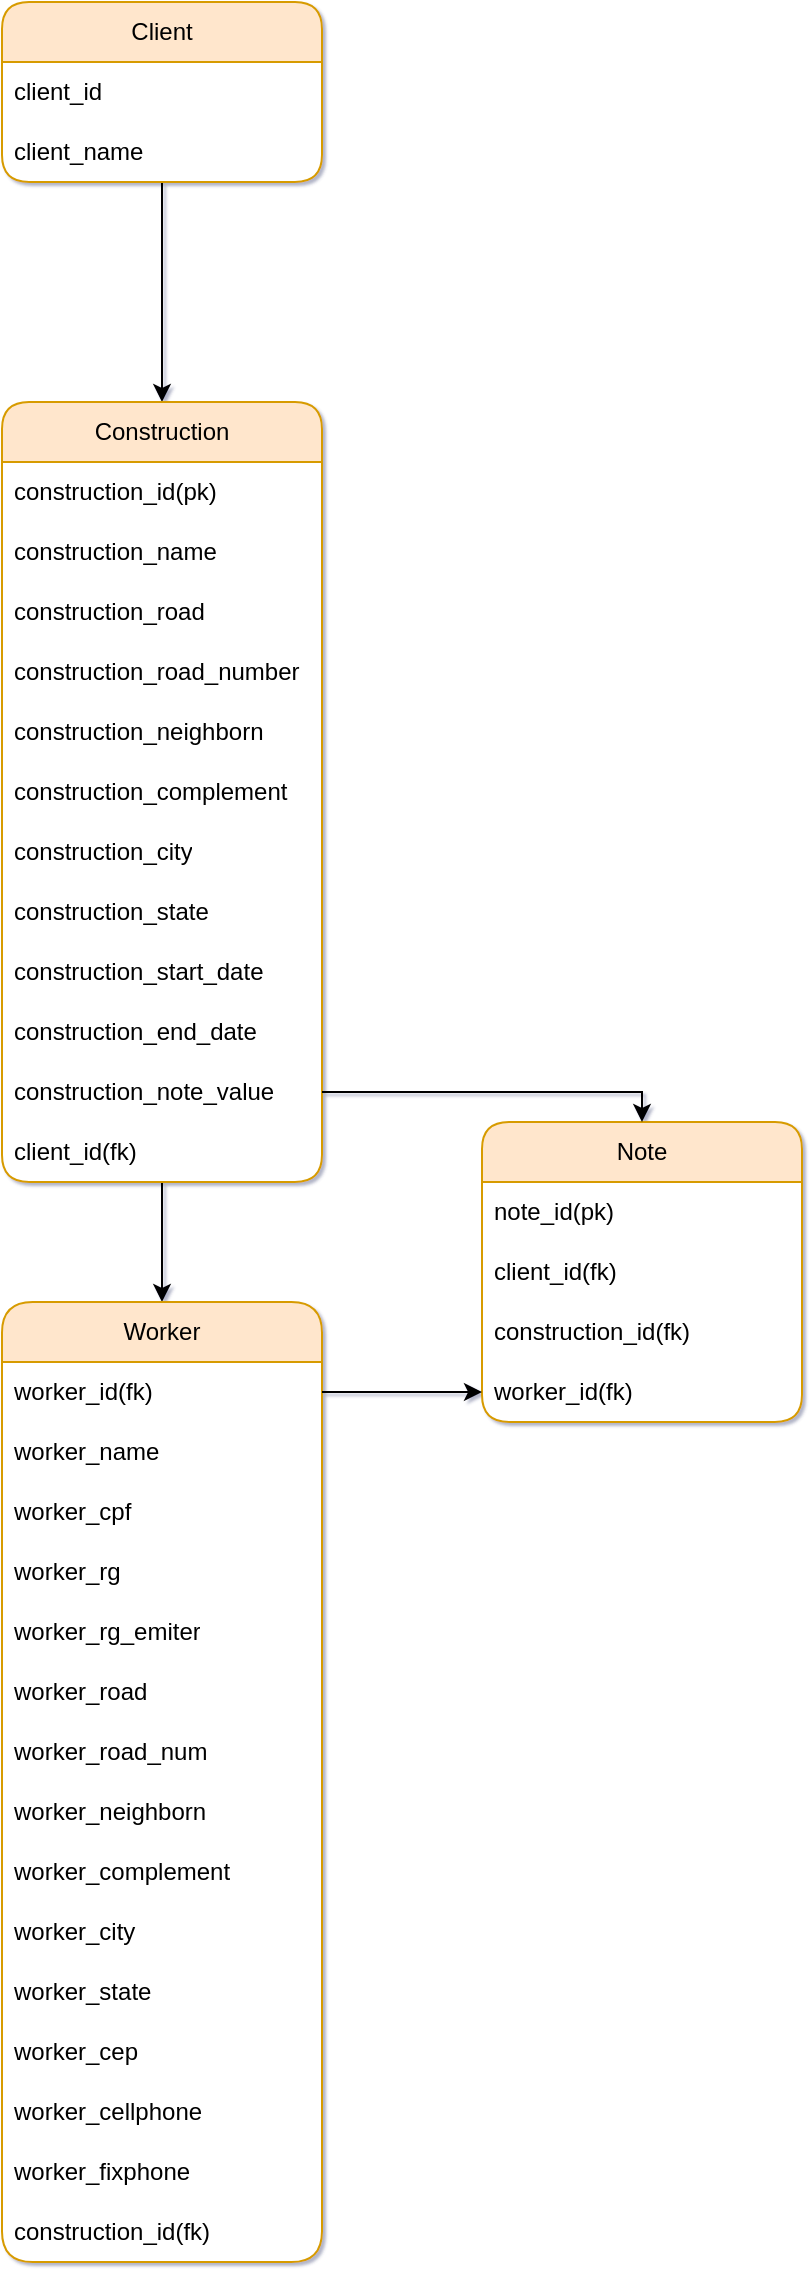 <mxfile version="26.0.10">
  <diagram name="Page-1" id="b520641d-4fe3-3701-9064-5fc419738815">
    <mxGraphModel dx="1235" dy="655" grid="1" gridSize="10" guides="1" tooltips="1" connect="1" arrows="1" fold="1" page="1" pageScale="1" pageWidth="1100" pageHeight="850" background="none" math="0" shadow="1">
      <root>
        <mxCell id="0" />
        <mxCell id="1" parent="0" />
        <mxCell id="xZxCHQy-ZdceC1vKqE7l-9" value="" style="edgeStyle=orthogonalEdgeStyle;rounded=0;orthogonalLoop=1;jettySize=auto;html=1;entryX=0.5;entryY=0;entryDx=0;entryDy=0;" edge="1" parent="1" source="xZxCHQy-ZdceC1vKqE7l-1" target="xZxCHQy-ZdceC1vKqE7l-5">
          <mxGeometry relative="1" as="geometry">
            <Array as="points">
              <mxPoint x="160" y="250" />
              <mxPoint x="160" y="250" />
            </Array>
          </mxGeometry>
        </mxCell>
        <mxCell id="xZxCHQy-ZdceC1vKqE7l-1" value="Client" style="swimlane;fontStyle=0;childLayout=stackLayout;horizontal=1;startSize=30;horizontalStack=0;resizeParent=1;resizeParentMax=0;resizeLast=0;collapsible=1;marginBottom=0;whiteSpace=wrap;html=1;fillColor=#ffe6cc;strokeColor=#d79b00;gradientColor=none;swimlaneFillColor=default;rounded=1;" vertex="1" parent="1">
          <mxGeometry x="80" y="80" width="160" height="90" as="geometry" />
        </mxCell>
        <mxCell id="xZxCHQy-ZdceC1vKqE7l-2" value="client_id" style="text;strokeColor=none;fillColor=none;align=left;verticalAlign=middle;spacingLeft=4;spacingRight=4;overflow=hidden;points=[[0,0.5],[1,0.5]];portConstraint=eastwest;rotatable=0;whiteSpace=wrap;html=1;" vertex="1" parent="xZxCHQy-ZdceC1vKqE7l-1">
          <mxGeometry y="30" width="160" height="30" as="geometry" />
        </mxCell>
        <mxCell id="xZxCHQy-ZdceC1vKqE7l-3" value="client_name" style="text;strokeColor=none;fillColor=none;align=left;verticalAlign=middle;spacingLeft=4;spacingRight=4;overflow=hidden;points=[[0,0.5],[1,0.5]];portConstraint=eastwest;rotatable=0;whiteSpace=wrap;html=1;" vertex="1" parent="xZxCHQy-ZdceC1vKqE7l-1">
          <mxGeometry y="60" width="160" height="30" as="geometry" />
        </mxCell>
        <mxCell id="xZxCHQy-ZdceC1vKqE7l-32" value="" style="edgeStyle=orthogonalEdgeStyle;rounded=0;orthogonalLoop=1;jettySize=auto;html=1;" edge="1" parent="1" source="xZxCHQy-ZdceC1vKqE7l-5" target="xZxCHQy-ZdceC1vKqE7l-22">
          <mxGeometry relative="1" as="geometry" />
        </mxCell>
        <mxCell id="xZxCHQy-ZdceC1vKqE7l-5" value="Construction" style="swimlane;fontStyle=0;childLayout=stackLayout;horizontal=1;startSize=30;horizontalStack=0;resizeParent=1;resizeParentMax=0;resizeLast=0;collapsible=1;marginBottom=0;whiteSpace=wrap;html=1;fillColor=#ffe6cc;strokeColor=#d79b00;gradientColor=none;swimlaneFillColor=default;rounded=1;labelBackgroundColor=none;labelBorderColor=none;textShadow=0;" vertex="1" parent="1">
          <mxGeometry x="80" y="280" width="160" height="390" as="geometry">
            <mxRectangle x="160" y="300" width="60" height="30" as="alternateBounds" />
          </mxGeometry>
        </mxCell>
        <mxCell id="xZxCHQy-ZdceC1vKqE7l-6" value="construction_id(pk)" style="text;strokeColor=none;fillColor=none;align=left;verticalAlign=middle;spacingLeft=4;spacingRight=4;overflow=hidden;points=[[0,0.5],[1,0.5]];portConstraint=eastwest;rotatable=0;whiteSpace=wrap;html=1;" vertex="1" parent="xZxCHQy-ZdceC1vKqE7l-5">
          <mxGeometry y="30" width="160" height="30" as="geometry" />
        </mxCell>
        <mxCell id="xZxCHQy-ZdceC1vKqE7l-7" value="construction_name" style="text;strokeColor=none;fillColor=none;align=left;verticalAlign=middle;spacingLeft=4;spacingRight=4;overflow=hidden;points=[[0,0.5],[1,0.5]];portConstraint=eastwest;rotatable=0;whiteSpace=wrap;html=1;labelBackgroundColor=none;labelBorderColor=none;" vertex="1" parent="xZxCHQy-ZdceC1vKqE7l-5">
          <mxGeometry y="60" width="160" height="30" as="geometry" />
        </mxCell>
        <mxCell id="xZxCHQy-ZdceC1vKqE7l-8" value="construction_road" style="text;strokeColor=none;fillColor=none;align=left;verticalAlign=middle;spacingLeft=4;spacingRight=4;overflow=hidden;points=[[0,0.5],[1,0.5]];portConstraint=eastwest;rotatable=0;whiteSpace=wrap;html=1;" vertex="1" parent="xZxCHQy-ZdceC1vKqE7l-5">
          <mxGeometry y="90" width="160" height="30" as="geometry" />
        </mxCell>
        <mxCell id="xZxCHQy-ZdceC1vKqE7l-13" value="construction_road_&lt;span style=&quot;background-color: transparent; color: light-dark(rgb(0, 0, 0), rgb(255, 255, 255));&quot;&gt;number&lt;/span&gt;" style="text;strokeColor=none;fillColor=none;align=left;verticalAlign=middle;spacingLeft=4;spacingRight=4;overflow=hidden;points=[[0,0.5],[1,0.5]];portConstraint=eastwest;rotatable=0;whiteSpace=wrap;html=1;" vertex="1" parent="xZxCHQy-ZdceC1vKqE7l-5">
          <mxGeometry y="120" width="160" height="30" as="geometry" />
        </mxCell>
        <mxCell id="xZxCHQy-ZdceC1vKqE7l-12" value="construction_neighborn" style="text;strokeColor=none;fillColor=none;align=left;verticalAlign=middle;spacingLeft=4;spacingRight=4;overflow=hidden;points=[[0,0.5],[1,0.5]];portConstraint=eastwest;rotatable=0;whiteSpace=wrap;html=1;" vertex="1" parent="xZxCHQy-ZdceC1vKqE7l-5">
          <mxGeometry y="150" width="160" height="30" as="geometry" />
        </mxCell>
        <mxCell id="xZxCHQy-ZdceC1vKqE7l-11" value="construction_complement" style="text;strokeColor=none;fillColor=none;align=left;verticalAlign=middle;spacingLeft=4;spacingRight=4;overflow=hidden;points=[[0,0.5],[1,0.5]];portConstraint=eastwest;rotatable=0;whiteSpace=wrap;html=1;" vertex="1" parent="xZxCHQy-ZdceC1vKqE7l-5">
          <mxGeometry y="180" width="160" height="30" as="geometry" />
        </mxCell>
        <mxCell id="xZxCHQy-ZdceC1vKqE7l-16" value="construction_city" style="text;strokeColor=none;fillColor=none;align=left;verticalAlign=middle;spacingLeft=4;spacingRight=4;overflow=hidden;points=[[0,0.5],[1,0.5]];portConstraint=eastwest;rotatable=0;whiteSpace=wrap;html=1;" vertex="1" parent="xZxCHQy-ZdceC1vKqE7l-5">
          <mxGeometry y="210" width="160" height="30" as="geometry" />
        </mxCell>
        <mxCell id="xZxCHQy-ZdceC1vKqE7l-15" value="construction_state" style="text;strokeColor=none;fillColor=none;align=left;verticalAlign=middle;spacingLeft=4;spacingRight=4;overflow=hidden;points=[[0,0.5],[1,0.5]];portConstraint=eastwest;rotatable=0;whiteSpace=wrap;html=1;" vertex="1" parent="xZxCHQy-ZdceC1vKqE7l-5">
          <mxGeometry y="240" width="160" height="30" as="geometry" />
        </mxCell>
        <mxCell id="xZxCHQy-ZdceC1vKqE7l-39" value="construction_start_date" style="text;strokeColor=none;fillColor=none;align=left;verticalAlign=middle;spacingLeft=4;spacingRight=4;overflow=hidden;points=[[0,0.5],[1,0.5]];portConstraint=eastwest;rotatable=0;whiteSpace=wrap;html=1;" vertex="1" parent="xZxCHQy-ZdceC1vKqE7l-5">
          <mxGeometry y="270" width="160" height="30" as="geometry" />
        </mxCell>
        <mxCell id="xZxCHQy-ZdceC1vKqE7l-40" value="construction_end_date" style="text;strokeColor=none;fillColor=none;align=left;verticalAlign=middle;spacingLeft=4;spacingRight=4;overflow=hidden;points=[[0,0.5],[1,0.5]];portConstraint=eastwest;rotatable=0;whiteSpace=wrap;html=1;" vertex="1" parent="xZxCHQy-ZdceC1vKqE7l-5">
          <mxGeometry y="300" width="160" height="30" as="geometry" />
        </mxCell>
        <mxCell id="xZxCHQy-ZdceC1vKqE7l-41" value="construction_note_value" style="text;strokeColor=none;fillColor=none;align=left;verticalAlign=middle;spacingLeft=4;spacingRight=4;overflow=hidden;points=[[0,0.5],[1,0.5]];portConstraint=eastwest;rotatable=0;whiteSpace=wrap;html=1;" vertex="1" parent="xZxCHQy-ZdceC1vKqE7l-5">
          <mxGeometry y="330" width="160" height="30" as="geometry" />
        </mxCell>
        <mxCell id="xZxCHQy-ZdceC1vKqE7l-14" value="client_id(fk)" style="text;strokeColor=none;fillColor=none;align=left;verticalAlign=middle;spacingLeft=4;spacingRight=4;overflow=hidden;points=[[0,0.5],[1,0.5]];portConstraint=eastwest;rotatable=0;whiteSpace=wrap;html=1;" vertex="1" parent="xZxCHQy-ZdceC1vKqE7l-5">
          <mxGeometry y="360" width="160" height="30" as="geometry" />
        </mxCell>
        <mxCell id="xZxCHQy-ZdceC1vKqE7l-22" value="Worker" style="swimlane;fontStyle=0;childLayout=stackLayout;horizontal=1;startSize=30;horizontalStack=0;resizeParent=1;resizeParentMax=0;resizeLast=0;collapsible=1;marginBottom=0;whiteSpace=wrap;html=1;fillColor=#ffe6cc;strokeColor=#d79b00;gradientColor=none;swimlaneFillColor=default;rounded=1;labelBackgroundColor=none;labelBorderColor=none;textShadow=0;arcSize=17;" vertex="1" parent="1">
          <mxGeometry x="80" y="730" width="160" height="480" as="geometry">
            <mxRectangle x="160" y="300" width="60" height="30" as="alternateBounds" />
          </mxGeometry>
        </mxCell>
        <mxCell id="xZxCHQy-ZdceC1vKqE7l-23" value="worker_id(fk)" style="text;strokeColor=none;fillColor=none;align=left;verticalAlign=middle;spacingLeft=4;spacingRight=4;overflow=hidden;points=[[0,0.5],[1,0.5]];portConstraint=eastwest;rotatable=0;whiteSpace=wrap;html=1;" vertex="1" parent="xZxCHQy-ZdceC1vKqE7l-22">
          <mxGeometry y="30" width="160" height="30" as="geometry" />
        </mxCell>
        <mxCell id="xZxCHQy-ZdceC1vKqE7l-24" value="worker_name" style="text;strokeColor=none;fillColor=none;align=left;verticalAlign=middle;spacingLeft=4;spacingRight=4;overflow=hidden;points=[[0,0.5],[1,0.5]];portConstraint=eastwest;rotatable=0;whiteSpace=wrap;html=1;labelBackgroundColor=none;labelBorderColor=none;" vertex="1" parent="xZxCHQy-ZdceC1vKqE7l-22">
          <mxGeometry y="60" width="160" height="30" as="geometry" />
        </mxCell>
        <mxCell id="xZxCHQy-ZdceC1vKqE7l-25" value="worker_cpf" style="text;strokeColor=none;fillColor=none;align=left;verticalAlign=middle;spacingLeft=4;spacingRight=4;overflow=hidden;points=[[0,0.5],[1,0.5]];portConstraint=eastwest;rotatable=0;whiteSpace=wrap;html=1;" vertex="1" parent="xZxCHQy-ZdceC1vKqE7l-22">
          <mxGeometry y="90" width="160" height="30" as="geometry" />
        </mxCell>
        <mxCell id="xZxCHQy-ZdceC1vKqE7l-43" value="worker_rg" style="text;strokeColor=none;fillColor=none;align=left;verticalAlign=middle;spacingLeft=4;spacingRight=4;overflow=hidden;points=[[0,0.5],[1,0.5]];portConstraint=eastwest;rotatable=0;whiteSpace=wrap;html=1;" vertex="1" parent="xZxCHQy-ZdceC1vKqE7l-22">
          <mxGeometry y="120" width="160" height="30" as="geometry" />
        </mxCell>
        <mxCell id="xZxCHQy-ZdceC1vKqE7l-44" value="worker_rg_emiter" style="text;strokeColor=none;fillColor=none;align=left;verticalAlign=middle;spacingLeft=4;spacingRight=4;overflow=hidden;points=[[0,0.5],[1,0.5]];portConstraint=eastwest;rotatable=0;whiteSpace=wrap;html=1;" vertex="1" parent="xZxCHQy-ZdceC1vKqE7l-22">
          <mxGeometry y="150" width="160" height="30" as="geometry" />
        </mxCell>
        <mxCell id="xZxCHQy-ZdceC1vKqE7l-45" value="worker_road" style="text;strokeColor=none;fillColor=none;align=left;verticalAlign=middle;spacingLeft=4;spacingRight=4;overflow=hidden;points=[[0,0.5],[1,0.5]];portConstraint=eastwest;rotatable=0;whiteSpace=wrap;html=1;" vertex="1" parent="xZxCHQy-ZdceC1vKqE7l-22">
          <mxGeometry y="180" width="160" height="30" as="geometry" />
        </mxCell>
        <mxCell id="xZxCHQy-ZdceC1vKqE7l-46" value="worker_road_num" style="text;strokeColor=none;fillColor=none;align=left;verticalAlign=middle;spacingLeft=4;spacingRight=4;overflow=hidden;points=[[0,0.5],[1,0.5]];portConstraint=eastwest;rotatable=0;whiteSpace=wrap;html=1;" vertex="1" parent="xZxCHQy-ZdceC1vKqE7l-22">
          <mxGeometry y="210" width="160" height="30" as="geometry" />
        </mxCell>
        <mxCell id="xZxCHQy-ZdceC1vKqE7l-47" value="worker_neighborn" style="text;strokeColor=none;fillColor=none;align=left;verticalAlign=middle;spacingLeft=4;spacingRight=4;overflow=hidden;points=[[0,0.5],[1,0.5]];portConstraint=eastwest;rotatable=0;whiteSpace=wrap;html=1;" vertex="1" parent="xZxCHQy-ZdceC1vKqE7l-22">
          <mxGeometry y="240" width="160" height="30" as="geometry" />
        </mxCell>
        <mxCell id="xZxCHQy-ZdceC1vKqE7l-48" value="worker_complement" style="text;strokeColor=none;fillColor=none;align=left;verticalAlign=middle;spacingLeft=4;spacingRight=4;overflow=hidden;points=[[0,0.5],[1,0.5]];portConstraint=eastwest;rotatable=0;whiteSpace=wrap;html=1;" vertex="1" parent="xZxCHQy-ZdceC1vKqE7l-22">
          <mxGeometry y="270" width="160" height="30" as="geometry" />
        </mxCell>
        <mxCell id="xZxCHQy-ZdceC1vKqE7l-49" value="worker_city" style="text;strokeColor=none;fillColor=none;align=left;verticalAlign=middle;spacingLeft=4;spacingRight=4;overflow=hidden;points=[[0,0.5],[1,0.5]];portConstraint=eastwest;rotatable=0;whiteSpace=wrap;html=1;" vertex="1" parent="xZxCHQy-ZdceC1vKqE7l-22">
          <mxGeometry y="300" width="160" height="30" as="geometry" />
        </mxCell>
        <mxCell id="xZxCHQy-ZdceC1vKqE7l-50" value="worker_state" style="text;strokeColor=none;fillColor=none;align=left;verticalAlign=middle;spacingLeft=4;spacingRight=4;overflow=hidden;points=[[0,0.5],[1,0.5]];portConstraint=eastwest;rotatable=0;whiteSpace=wrap;html=1;" vertex="1" parent="xZxCHQy-ZdceC1vKqE7l-22">
          <mxGeometry y="330" width="160" height="30" as="geometry" />
        </mxCell>
        <mxCell id="xZxCHQy-ZdceC1vKqE7l-51" value="worker_cep" style="text;strokeColor=none;fillColor=none;align=left;verticalAlign=middle;spacingLeft=4;spacingRight=4;overflow=hidden;points=[[0,0.5],[1,0.5]];portConstraint=eastwest;rotatable=0;whiteSpace=wrap;html=1;" vertex="1" parent="xZxCHQy-ZdceC1vKqE7l-22">
          <mxGeometry y="360" width="160" height="30" as="geometry" />
        </mxCell>
        <mxCell id="xZxCHQy-ZdceC1vKqE7l-52" value="worker_cellphone" style="text;strokeColor=none;fillColor=none;align=left;verticalAlign=middle;spacingLeft=4;spacingRight=4;overflow=hidden;points=[[0,0.5],[1,0.5]];portConstraint=eastwest;rotatable=0;whiteSpace=wrap;html=1;" vertex="1" parent="xZxCHQy-ZdceC1vKqE7l-22">
          <mxGeometry y="390" width="160" height="30" as="geometry" />
        </mxCell>
        <mxCell id="xZxCHQy-ZdceC1vKqE7l-53" value="worker_fixphone" style="text;strokeColor=none;fillColor=none;align=left;verticalAlign=middle;spacingLeft=4;spacingRight=4;overflow=hidden;points=[[0,0.5],[1,0.5]];portConstraint=eastwest;rotatable=0;whiteSpace=wrap;html=1;" vertex="1" parent="xZxCHQy-ZdceC1vKqE7l-22">
          <mxGeometry y="420" width="160" height="30" as="geometry" />
        </mxCell>
        <mxCell id="xZxCHQy-ZdceC1vKqE7l-82" value="construction_id(fk)" style="text;strokeColor=none;fillColor=none;align=left;verticalAlign=middle;spacingLeft=4;spacingRight=4;overflow=hidden;points=[[0,0.5],[1,0.5]];portConstraint=eastwest;rotatable=0;whiteSpace=wrap;html=1;" vertex="1" parent="xZxCHQy-ZdceC1vKqE7l-22">
          <mxGeometry y="450" width="160" height="30" as="geometry" />
        </mxCell>
        <mxCell id="xZxCHQy-ZdceC1vKqE7l-54" value="Note" style="swimlane;fontStyle=0;childLayout=stackLayout;horizontal=1;startSize=30;horizontalStack=0;resizeParent=1;resizeParentMax=0;resizeLast=0;collapsible=1;marginBottom=0;whiteSpace=wrap;html=1;fillColor=#ffe6cc;strokeColor=#d79b00;gradientColor=none;swimlaneFillColor=default;rounded=1;labelBackgroundColor=none;labelBorderColor=none;textShadow=0;" vertex="1" parent="1">
          <mxGeometry x="320" y="640" width="160" height="150" as="geometry">
            <mxRectangle x="160" y="300" width="60" height="30" as="alternateBounds" />
          </mxGeometry>
        </mxCell>
        <mxCell id="xZxCHQy-ZdceC1vKqE7l-55" value="note_id(pk)" style="text;strokeColor=none;fillColor=none;align=left;verticalAlign=middle;spacingLeft=4;spacingRight=4;overflow=hidden;points=[[0,0.5],[1,0.5]];portConstraint=eastwest;rotatable=0;whiteSpace=wrap;html=1;" vertex="1" parent="xZxCHQy-ZdceC1vKqE7l-54">
          <mxGeometry y="30" width="160" height="30" as="geometry" />
        </mxCell>
        <mxCell id="xZxCHQy-ZdceC1vKqE7l-56" value="client_id(fk)" style="text;strokeColor=none;fillColor=none;align=left;verticalAlign=middle;spacingLeft=4;spacingRight=4;overflow=hidden;points=[[0,0.5],[1,0.5]];portConstraint=eastwest;rotatable=0;whiteSpace=wrap;html=1;labelBackgroundColor=none;labelBorderColor=none;" vertex="1" parent="xZxCHQy-ZdceC1vKqE7l-54">
          <mxGeometry y="60" width="160" height="30" as="geometry" />
        </mxCell>
        <mxCell id="xZxCHQy-ZdceC1vKqE7l-57" value="construction_id(fk)" style="text;strokeColor=none;fillColor=none;align=left;verticalAlign=middle;spacingLeft=4;spacingRight=4;overflow=hidden;points=[[0,0.5],[1,0.5]];portConstraint=eastwest;rotatable=0;whiteSpace=wrap;html=1;" vertex="1" parent="xZxCHQy-ZdceC1vKqE7l-54">
          <mxGeometry y="90" width="160" height="30" as="geometry" />
        </mxCell>
        <mxCell id="xZxCHQy-ZdceC1vKqE7l-58" value="worker_id(fk)" style="text;strokeColor=none;fillColor=none;align=left;verticalAlign=middle;spacingLeft=4;spacingRight=4;overflow=hidden;points=[[0,0.5],[1,0.5]];portConstraint=eastwest;rotatable=0;whiteSpace=wrap;html=1;" vertex="1" parent="xZxCHQy-ZdceC1vKqE7l-54">
          <mxGeometry y="120" width="160" height="30" as="geometry" />
        </mxCell>
        <mxCell id="xZxCHQy-ZdceC1vKqE7l-80" value="" style="endArrow=classic;html=1;rounded=0;exitX=1;exitY=0.5;exitDx=0;exitDy=0;entryX=0;entryY=0.5;entryDx=0;entryDy=0;" edge="1" parent="1" source="xZxCHQy-ZdceC1vKqE7l-23" target="xZxCHQy-ZdceC1vKqE7l-58">
          <mxGeometry width="50" height="50" relative="1" as="geometry">
            <mxPoint x="340" y="770" as="sourcePoint" />
            <mxPoint x="390" y="720" as="targetPoint" />
          </mxGeometry>
        </mxCell>
        <mxCell id="xZxCHQy-ZdceC1vKqE7l-81" value="" style="endArrow=classic;html=1;rounded=0;exitX=1;exitY=0.5;exitDx=0;exitDy=0;entryX=0.5;entryY=0;entryDx=0;entryDy=0;" edge="1" parent="1" source="xZxCHQy-ZdceC1vKqE7l-41" target="xZxCHQy-ZdceC1vKqE7l-54">
          <mxGeometry width="50" height="50" relative="1" as="geometry">
            <mxPoint x="330" y="560" as="sourcePoint" />
            <mxPoint x="380" y="510" as="targetPoint" />
            <Array as="points">
              <mxPoint x="400" y="625" />
            </Array>
          </mxGeometry>
        </mxCell>
      </root>
    </mxGraphModel>
  </diagram>
</mxfile>
